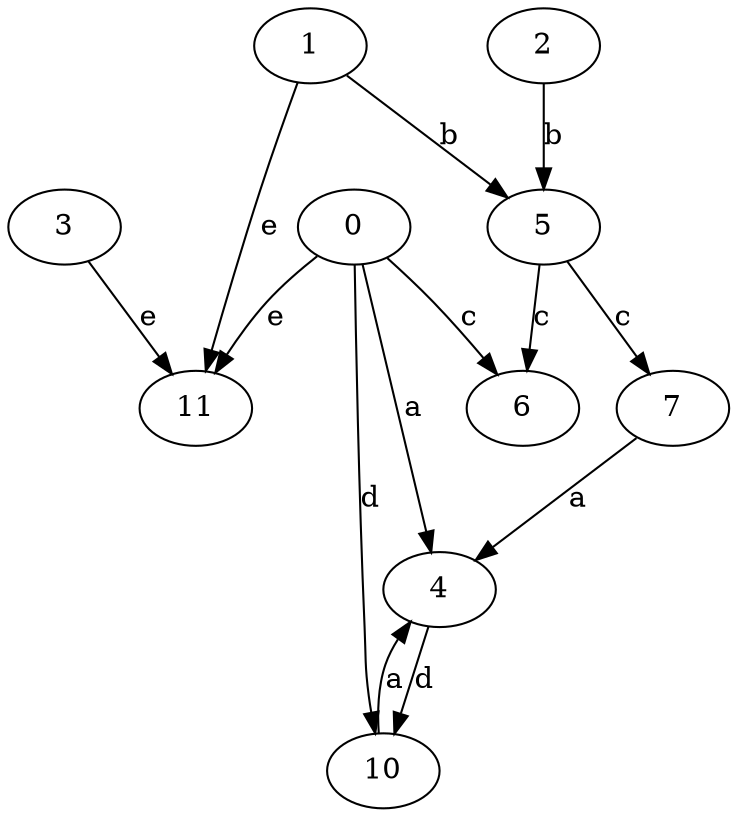 strict digraph  {
3;
0;
4;
5;
1;
6;
7;
10;
2;
11;
3 -> 11  [label=e];
0 -> 4  [label=a];
0 -> 6  [label=c];
0 -> 10  [label=d];
0 -> 11  [label=e];
4 -> 10  [label=d];
5 -> 6  [label=c];
5 -> 7  [label=c];
1 -> 5  [label=b];
1 -> 11  [label=e];
7 -> 4  [label=a];
10 -> 4  [label=a];
2 -> 5  [label=b];
}
